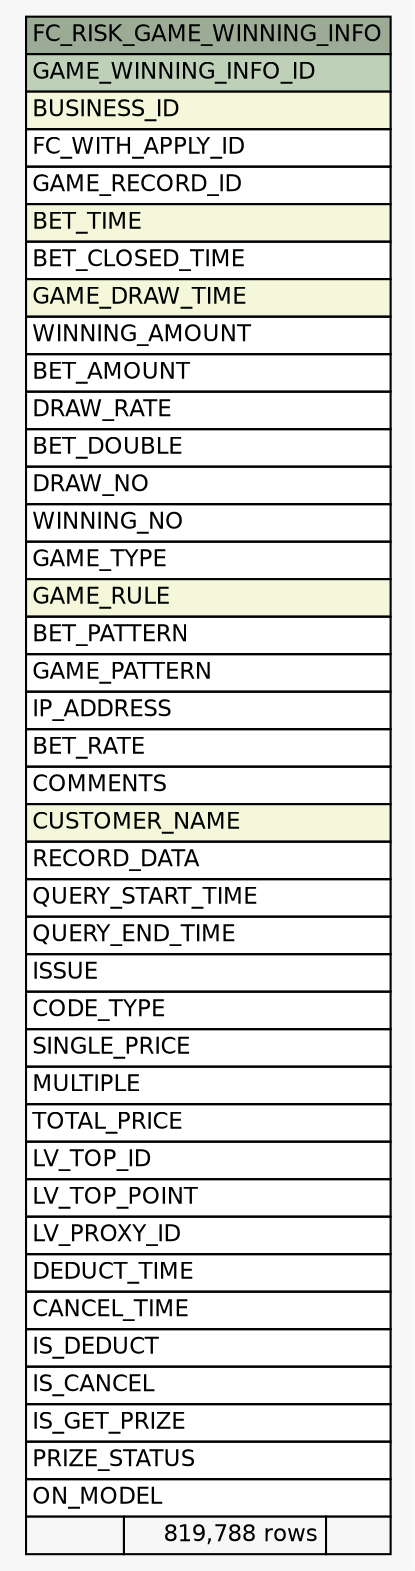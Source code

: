 // dot 2.26.0 on Linux 2.6.32-504.8.1.el6.x86_64
// SchemaSpy rev 590
digraph "FC_RISK_GAME_WINNING_INFO" {
  graph [
    rankdir="RL"
    bgcolor="#f7f7f7"
    nodesep="0.18"
    ranksep="0.46"
    fontname="Helvetica"
    fontsize="11"
  ];
  node [
    fontname="Helvetica"
    fontsize="11"
    shape="plaintext"
  ];
  edge [
    arrowsize="0.8"
  ];
  "FC_RISK_GAME_WINNING_INFO" [
    label=<
    <TABLE BORDER="0" CELLBORDER="1" CELLSPACING="0" BGCOLOR="#ffffff">
      <TR><TD COLSPAN="3" BGCOLOR="#9bab96" ALIGN="CENTER">FC_RISK_GAME_WINNING_INFO</TD></TR>
      <TR><TD PORT="GAME_WINNING_INFO_ID" COLSPAN="3" BGCOLOR="#bed1b8" ALIGN="LEFT">GAME_WINNING_INFO_ID</TD></TR>
      <TR><TD PORT="BUSINESS_ID" COLSPAN="3" BGCOLOR="#f4f7da" ALIGN="LEFT">BUSINESS_ID</TD></TR>
      <TR><TD PORT="FC_WITH_APPLY_ID" COLSPAN="3" ALIGN="LEFT">FC_WITH_APPLY_ID</TD></TR>
      <TR><TD PORT="GAME_RECORD_ID" COLSPAN="3" ALIGN="LEFT">GAME_RECORD_ID</TD></TR>
      <TR><TD PORT="BET_TIME" COLSPAN="3" BGCOLOR="#f4f7da" ALIGN="LEFT">BET_TIME</TD></TR>
      <TR><TD PORT="BET_CLOSED_TIME" COLSPAN="3" ALIGN="LEFT">BET_CLOSED_TIME</TD></TR>
      <TR><TD PORT="GAME_DRAW_TIME" COLSPAN="3" BGCOLOR="#f4f7da" ALIGN="LEFT">GAME_DRAW_TIME</TD></TR>
      <TR><TD PORT="WINNING_AMOUNT" COLSPAN="3" ALIGN="LEFT">WINNING_AMOUNT</TD></TR>
      <TR><TD PORT="BET_AMOUNT" COLSPAN="3" ALIGN="LEFT">BET_AMOUNT</TD></TR>
      <TR><TD PORT="DRAW_RATE" COLSPAN="3" ALIGN="LEFT">DRAW_RATE</TD></TR>
      <TR><TD PORT="BET_DOUBLE" COLSPAN="3" ALIGN="LEFT">BET_DOUBLE</TD></TR>
      <TR><TD PORT="DRAW_NO" COLSPAN="3" ALIGN="LEFT">DRAW_NO</TD></TR>
      <TR><TD PORT="WINNING_NO" COLSPAN="3" ALIGN="LEFT">WINNING_NO</TD></TR>
      <TR><TD PORT="GAME_TYPE" COLSPAN="3" ALIGN="LEFT">GAME_TYPE</TD></TR>
      <TR><TD PORT="GAME_RULE" COLSPAN="3" BGCOLOR="#f4f7da" ALIGN="LEFT">GAME_RULE</TD></TR>
      <TR><TD PORT="BET_PATTERN" COLSPAN="3" ALIGN="LEFT">BET_PATTERN</TD></TR>
      <TR><TD PORT="GAME_PATTERN" COLSPAN="3" ALIGN="LEFT">GAME_PATTERN</TD></TR>
      <TR><TD PORT="IP_ADDRESS" COLSPAN="3" ALIGN="LEFT">IP_ADDRESS</TD></TR>
      <TR><TD PORT="BET_RATE" COLSPAN="3" ALIGN="LEFT">BET_RATE</TD></TR>
      <TR><TD PORT="COMMENTS" COLSPAN="3" ALIGN="LEFT">COMMENTS</TD></TR>
      <TR><TD PORT="CUSTOMER_NAME" COLSPAN="3" BGCOLOR="#f4f7da" ALIGN="LEFT">CUSTOMER_NAME</TD></TR>
      <TR><TD PORT="RECORD_DATA" COLSPAN="3" ALIGN="LEFT">RECORD_DATA</TD></TR>
      <TR><TD PORT="QUERY_START_TIME" COLSPAN="3" ALIGN="LEFT">QUERY_START_TIME</TD></TR>
      <TR><TD PORT="QUERY_END_TIME" COLSPAN="3" ALIGN="LEFT">QUERY_END_TIME</TD></TR>
      <TR><TD PORT="ISSUE" COLSPAN="3" ALIGN="LEFT">ISSUE</TD></TR>
      <TR><TD PORT="CODE_TYPE" COLSPAN="3" ALIGN="LEFT">CODE_TYPE</TD></TR>
      <TR><TD PORT="SINGLE_PRICE" COLSPAN="3" ALIGN="LEFT">SINGLE_PRICE</TD></TR>
      <TR><TD PORT="MULTIPLE" COLSPAN="3" ALIGN="LEFT">MULTIPLE</TD></TR>
      <TR><TD PORT="TOTAL_PRICE" COLSPAN="3" ALIGN="LEFT">TOTAL_PRICE</TD></TR>
      <TR><TD PORT="LV_TOP_ID" COLSPAN="3" ALIGN="LEFT">LV_TOP_ID</TD></TR>
      <TR><TD PORT="LV_TOP_POINT" COLSPAN="3" ALIGN="LEFT">LV_TOP_POINT</TD></TR>
      <TR><TD PORT="LV_PROXY_ID" COLSPAN="3" ALIGN="LEFT">LV_PROXY_ID</TD></TR>
      <TR><TD PORT="DEDUCT_TIME" COLSPAN="3" ALIGN="LEFT">DEDUCT_TIME</TD></TR>
      <TR><TD PORT="CANCEL_TIME" COLSPAN="3" ALIGN="LEFT">CANCEL_TIME</TD></TR>
      <TR><TD PORT="IS_DEDUCT" COLSPAN="3" ALIGN="LEFT">IS_DEDUCT</TD></TR>
      <TR><TD PORT="IS_CANCEL" COLSPAN="3" ALIGN="LEFT">IS_CANCEL</TD></TR>
      <TR><TD PORT="IS_GET_PRIZE" COLSPAN="3" ALIGN="LEFT">IS_GET_PRIZE</TD></TR>
      <TR><TD PORT="PRIZE_STATUS" COLSPAN="3" ALIGN="LEFT">PRIZE_STATUS</TD></TR>
      <TR><TD PORT="ON_MODEL" COLSPAN="3" ALIGN="LEFT">ON_MODEL</TD></TR>
      <TR><TD ALIGN="LEFT" BGCOLOR="#f7f7f7">  </TD><TD ALIGN="RIGHT" BGCOLOR="#f7f7f7">819,788 rows</TD><TD ALIGN="RIGHT" BGCOLOR="#f7f7f7">  </TD></TR>
    </TABLE>>
    URL="tables/FC_RISK_GAME_WINNING_INFO.html"
    tooltip="FC_RISK_GAME_WINNING_INFO"
  ];
}
